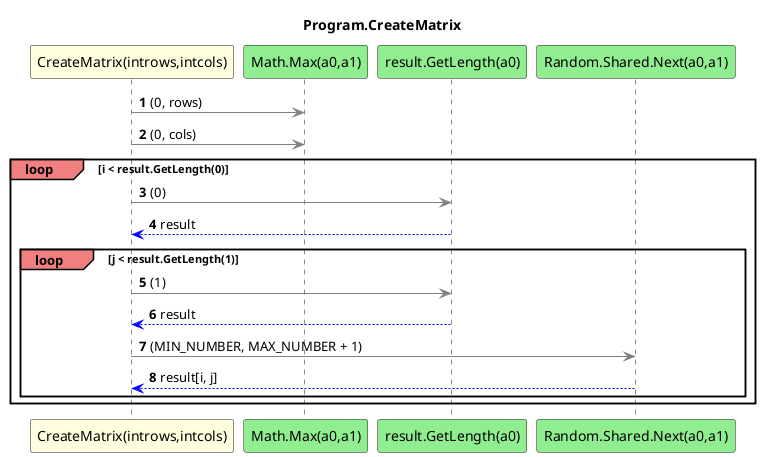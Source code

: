 @startuml Program.CreateMatrix
title Program.CreateMatrix
participant "CreateMatrix(introws,intcols)" as CreateMatrix_p0_p1 #LightYellow
participant "Math.Max(a0,a1)" as Math_Max_a0_a1 #LightGreen
participant "result.GetLength(a0)" as result_GetLength_a0 #LightGreen
participant "Random.Shared.Next(a0,a1)" as Random_Shared_Next_a0_a1 #LightGreen
autonumber
CreateMatrix_p0_p1 -[#grey]> Math_Max_a0_a1 : (0, rows)
CreateMatrix_p0_p1 -[#grey]> Math_Max_a0_a1 : (0, cols)
loop#LightCoral i < result.GetLength(0)
    CreateMatrix_p0_p1 -[#grey]> result_GetLength_a0 : (0)
    result_GetLength_a0 -[#blue]-> CreateMatrix_p0_p1 : result
    loop#LightCoral j < result.GetLength(1)
        CreateMatrix_p0_p1 -[#grey]> result_GetLength_a0 : (1)
        result_GetLength_a0 -[#blue]-> CreateMatrix_p0_p1 : result
        CreateMatrix_p0_p1 -[#grey]> Random_Shared_Next_a0_a1 : (MIN_NUMBER, MAX_NUMBER + 1)
        Random_Shared_Next_a0_a1 -[#blue]-> CreateMatrix_p0_p1 : result[i, j]
    end
end
@enduml
